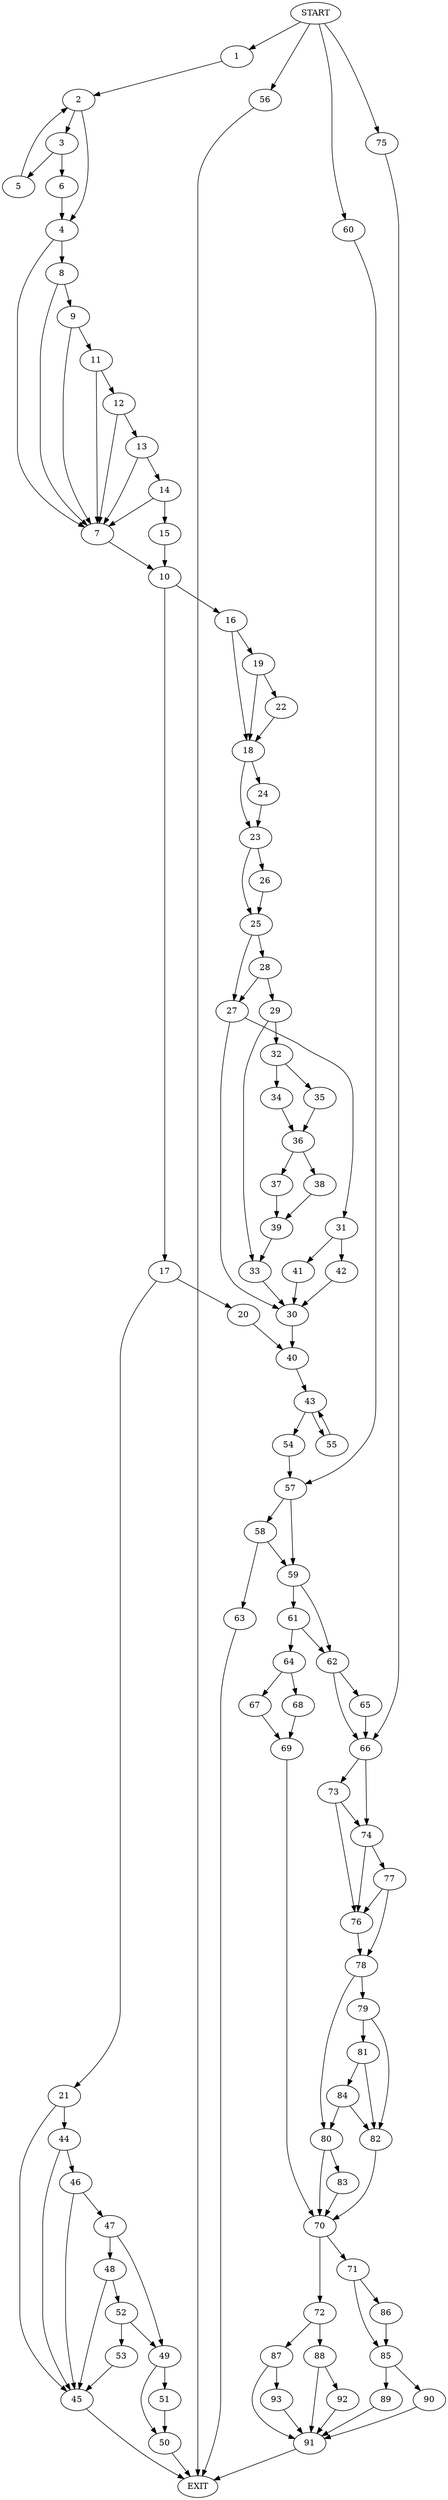 digraph {
0 [label="START"]
94 [label="EXIT"]
0 -> 1
1 -> 2
2 -> 3
2 -> 4
3 -> 5
3 -> 6
4 -> 7
4 -> 8
5 -> 2
6 -> 4
8 -> 9
8 -> 7
7 -> 10
9 -> 7
9 -> 11
11 -> 7
11 -> 12
12 -> 13
12 -> 7
13 -> 7
13 -> 14
14 -> 7
14 -> 15
15 -> 10
10 -> 16
10 -> 17
16 -> 18
16 -> 19
17 -> 20
17 -> 21
19 -> 18
19 -> 22
18 -> 23
18 -> 24
22 -> 18
24 -> 23
23 -> 25
23 -> 26
25 -> 27
25 -> 28
26 -> 25
28 -> 27
28 -> 29
27 -> 30
27 -> 31
29 -> 32
29 -> 33
32 -> 34
32 -> 35
33 -> 30
35 -> 36
34 -> 36
36 -> 37
36 -> 38
37 -> 39
38 -> 39
39 -> 33
30 -> 40
31 -> 41
31 -> 42
42 -> 30
41 -> 30
40 -> 43
20 -> 40
21 -> 44
21 -> 45
45 -> 94
44 -> 46
44 -> 45
46 -> 47
46 -> 45
47 -> 48
47 -> 49
49 -> 50
49 -> 51
48 -> 52
48 -> 45
52 -> 49
52 -> 53
53 -> 45
51 -> 50
50 -> 94
43 -> 54
43 -> 55
0 -> 56
56 -> 94
55 -> 43
54 -> 57
57 -> 58
57 -> 59
0 -> 60
60 -> 57
59 -> 61
59 -> 62
58 -> 63
58 -> 59
63 -> 94
61 -> 64
61 -> 62
62 -> 65
62 -> 66
64 -> 67
64 -> 68
68 -> 69
67 -> 69
69 -> 70
70 -> 71
70 -> 72
66 -> 73
66 -> 74
65 -> 66
0 -> 75
75 -> 66
74 -> 76
74 -> 77
73 -> 76
73 -> 74
76 -> 78
77 -> 76
77 -> 78
78 -> 79
78 -> 80
79 -> 81
79 -> 82
80 -> 70
80 -> 83
82 -> 70
81 -> 82
81 -> 84
84 -> 80
84 -> 82
83 -> 70
71 -> 85
71 -> 86
72 -> 87
72 -> 88
86 -> 85
85 -> 89
85 -> 90
89 -> 91
90 -> 91
91 -> 94
88 -> 91
88 -> 92
87 -> 91
87 -> 93
92 -> 91
93 -> 91
}
